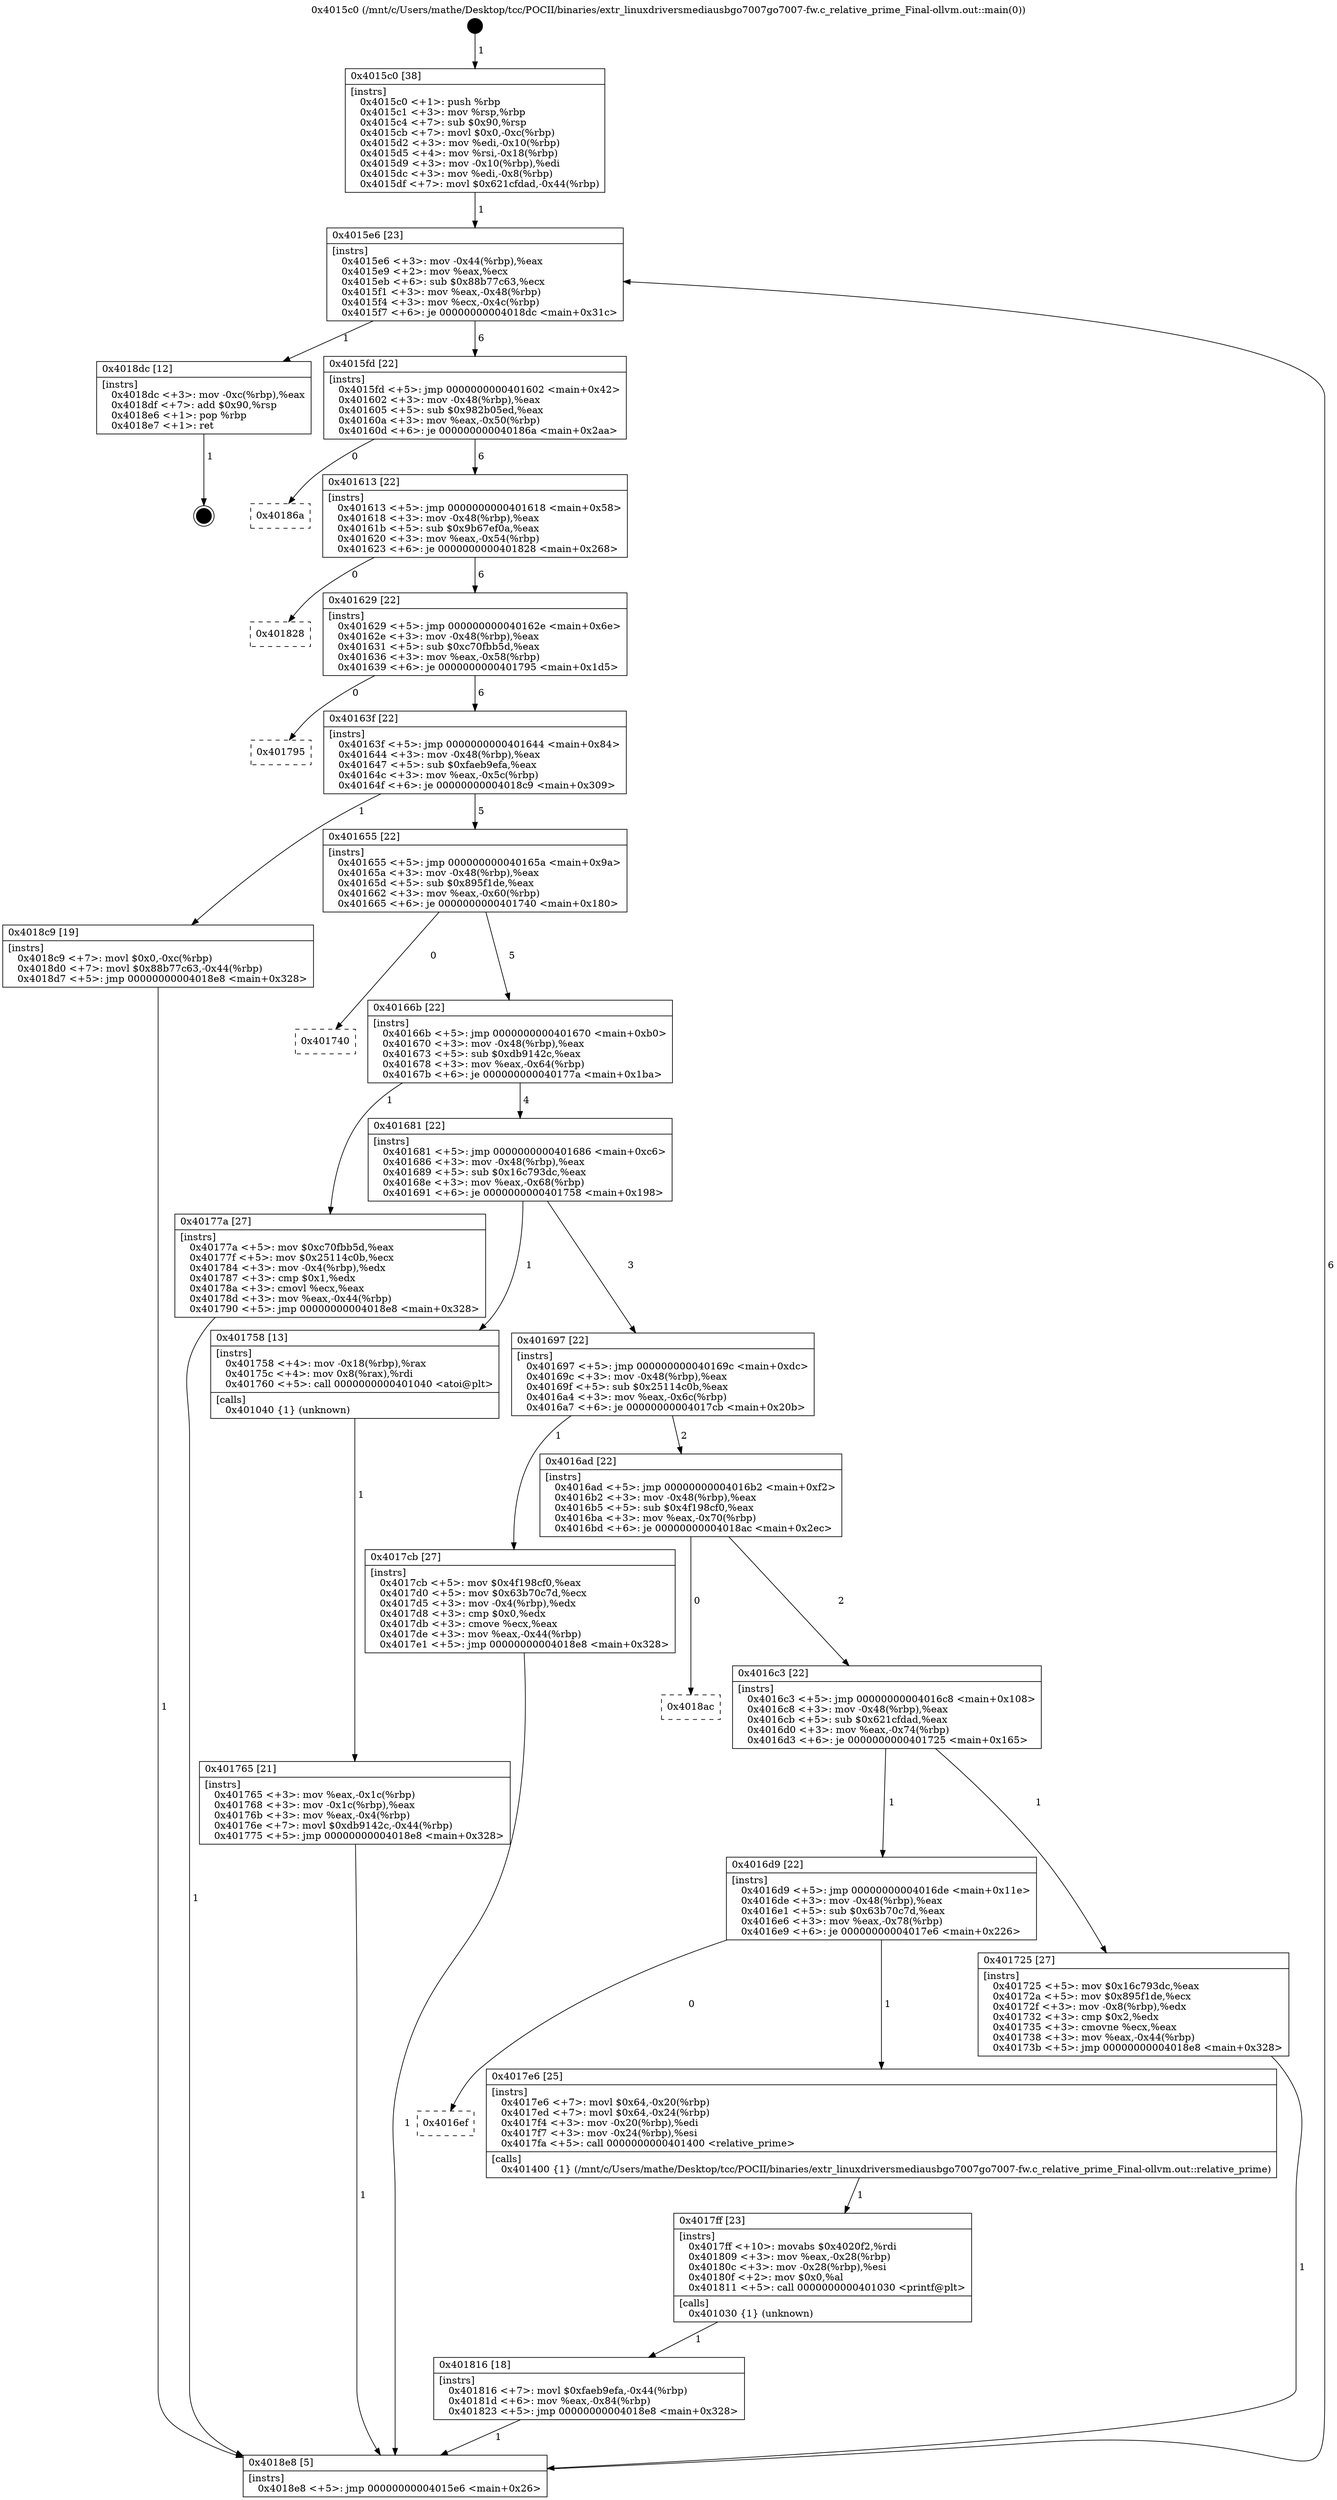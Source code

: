 digraph "0x4015c0" {
  label = "0x4015c0 (/mnt/c/Users/mathe/Desktop/tcc/POCII/binaries/extr_linuxdriversmediausbgo7007go7007-fw.c_relative_prime_Final-ollvm.out::main(0))"
  labelloc = "t"
  node[shape=record]

  Entry [label="",width=0.3,height=0.3,shape=circle,fillcolor=black,style=filled]
  "0x4015e6" [label="{
     0x4015e6 [23]\l
     | [instrs]\l
     &nbsp;&nbsp;0x4015e6 \<+3\>: mov -0x44(%rbp),%eax\l
     &nbsp;&nbsp;0x4015e9 \<+2\>: mov %eax,%ecx\l
     &nbsp;&nbsp;0x4015eb \<+6\>: sub $0x88b77c63,%ecx\l
     &nbsp;&nbsp;0x4015f1 \<+3\>: mov %eax,-0x48(%rbp)\l
     &nbsp;&nbsp;0x4015f4 \<+3\>: mov %ecx,-0x4c(%rbp)\l
     &nbsp;&nbsp;0x4015f7 \<+6\>: je 00000000004018dc \<main+0x31c\>\l
  }"]
  "0x4018dc" [label="{
     0x4018dc [12]\l
     | [instrs]\l
     &nbsp;&nbsp;0x4018dc \<+3\>: mov -0xc(%rbp),%eax\l
     &nbsp;&nbsp;0x4018df \<+7\>: add $0x90,%rsp\l
     &nbsp;&nbsp;0x4018e6 \<+1\>: pop %rbp\l
     &nbsp;&nbsp;0x4018e7 \<+1\>: ret\l
  }"]
  "0x4015fd" [label="{
     0x4015fd [22]\l
     | [instrs]\l
     &nbsp;&nbsp;0x4015fd \<+5\>: jmp 0000000000401602 \<main+0x42\>\l
     &nbsp;&nbsp;0x401602 \<+3\>: mov -0x48(%rbp),%eax\l
     &nbsp;&nbsp;0x401605 \<+5\>: sub $0x982b05ed,%eax\l
     &nbsp;&nbsp;0x40160a \<+3\>: mov %eax,-0x50(%rbp)\l
     &nbsp;&nbsp;0x40160d \<+6\>: je 000000000040186a \<main+0x2aa\>\l
  }"]
  Exit [label="",width=0.3,height=0.3,shape=circle,fillcolor=black,style=filled,peripheries=2]
  "0x40186a" [label="{
     0x40186a\l
  }", style=dashed]
  "0x401613" [label="{
     0x401613 [22]\l
     | [instrs]\l
     &nbsp;&nbsp;0x401613 \<+5\>: jmp 0000000000401618 \<main+0x58\>\l
     &nbsp;&nbsp;0x401618 \<+3\>: mov -0x48(%rbp),%eax\l
     &nbsp;&nbsp;0x40161b \<+5\>: sub $0x9b67ef0a,%eax\l
     &nbsp;&nbsp;0x401620 \<+3\>: mov %eax,-0x54(%rbp)\l
     &nbsp;&nbsp;0x401623 \<+6\>: je 0000000000401828 \<main+0x268\>\l
  }"]
  "0x401816" [label="{
     0x401816 [18]\l
     | [instrs]\l
     &nbsp;&nbsp;0x401816 \<+7\>: movl $0xfaeb9efa,-0x44(%rbp)\l
     &nbsp;&nbsp;0x40181d \<+6\>: mov %eax,-0x84(%rbp)\l
     &nbsp;&nbsp;0x401823 \<+5\>: jmp 00000000004018e8 \<main+0x328\>\l
  }"]
  "0x401828" [label="{
     0x401828\l
  }", style=dashed]
  "0x401629" [label="{
     0x401629 [22]\l
     | [instrs]\l
     &nbsp;&nbsp;0x401629 \<+5\>: jmp 000000000040162e \<main+0x6e\>\l
     &nbsp;&nbsp;0x40162e \<+3\>: mov -0x48(%rbp),%eax\l
     &nbsp;&nbsp;0x401631 \<+5\>: sub $0xc70fbb5d,%eax\l
     &nbsp;&nbsp;0x401636 \<+3\>: mov %eax,-0x58(%rbp)\l
     &nbsp;&nbsp;0x401639 \<+6\>: je 0000000000401795 \<main+0x1d5\>\l
  }"]
  "0x4017ff" [label="{
     0x4017ff [23]\l
     | [instrs]\l
     &nbsp;&nbsp;0x4017ff \<+10\>: movabs $0x4020f2,%rdi\l
     &nbsp;&nbsp;0x401809 \<+3\>: mov %eax,-0x28(%rbp)\l
     &nbsp;&nbsp;0x40180c \<+3\>: mov -0x28(%rbp),%esi\l
     &nbsp;&nbsp;0x40180f \<+2\>: mov $0x0,%al\l
     &nbsp;&nbsp;0x401811 \<+5\>: call 0000000000401030 \<printf@plt\>\l
     | [calls]\l
     &nbsp;&nbsp;0x401030 \{1\} (unknown)\l
  }"]
  "0x401795" [label="{
     0x401795\l
  }", style=dashed]
  "0x40163f" [label="{
     0x40163f [22]\l
     | [instrs]\l
     &nbsp;&nbsp;0x40163f \<+5\>: jmp 0000000000401644 \<main+0x84\>\l
     &nbsp;&nbsp;0x401644 \<+3\>: mov -0x48(%rbp),%eax\l
     &nbsp;&nbsp;0x401647 \<+5\>: sub $0xfaeb9efa,%eax\l
     &nbsp;&nbsp;0x40164c \<+3\>: mov %eax,-0x5c(%rbp)\l
     &nbsp;&nbsp;0x40164f \<+6\>: je 00000000004018c9 \<main+0x309\>\l
  }"]
  "0x4016ef" [label="{
     0x4016ef\l
  }", style=dashed]
  "0x4018c9" [label="{
     0x4018c9 [19]\l
     | [instrs]\l
     &nbsp;&nbsp;0x4018c9 \<+7\>: movl $0x0,-0xc(%rbp)\l
     &nbsp;&nbsp;0x4018d0 \<+7\>: movl $0x88b77c63,-0x44(%rbp)\l
     &nbsp;&nbsp;0x4018d7 \<+5\>: jmp 00000000004018e8 \<main+0x328\>\l
  }"]
  "0x401655" [label="{
     0x401655 [22]\l
     | [instrs]\l
     &nbsp;&nbsp;0x401655 \<+5\>: jmp 000000000040165a \<main+0x9a\>\l
     &nbsp;&nbsp;0x40165a \<+3\>: mov -0x48(%rbp),%eax\l
     &nbsp;&nbsp;0x40165d \<+5\>: sub $0x895f1de,%eax\l
     &nbsp;&nbsp;0x401662 \<+3\>: mov %eax,-0x60(%rbp)\l
     &nbsp;&nbsp;0x401665 \<+6\>: je 0000000000401740 \<main+0x180\>\l
  }"]
  "0x4017e6" [label="{
     0x4017e6 [25]\l
     | [instrs]\l
     &nbsp;&nbsp;0x4017e6 \<+7\>: movl $0x64,-0x20(%rbp)\l
     &nbsp;&nbsp;0x4017ed \<+7\>: movl $0x64,-0x24(%rbp)\l
     &nbsp;&nbsp;0x4017f4 \<+3\>: mov -0x20(%rbp),%edi\l
     &nbsp;&nbsp;0x4017f7 \<+3\>: mov -0x24(%rbp),%esi\l
     &nbsp;&nbsp;0x4017fa \<+5\>: call 0000000000401400 \<relative_prime\>\l
     | [calls]\l
     &nbsp;&nbsp;0x401400 \{1\} (/mnt/c/Users/mathe/Desktop/tcc/POCII/binaries/extr_linuxdriversmediausbgo7007go7007-fw.c_relative_prime_Final-ollvm.out::relative_prime)\l
  }"]
  "0x401740" [label="{
     0x401740\l
  }", style=dashed]
  "0x40166b" [label="{
     0x40166b [22]\l
     | [instrs]\l
     &nbsp;&nbsp;0x40166b \<+5\>: jmp 0000000000401670 \<main+0xb0\>\l
     &nbsp;&nbsp;0x401670 \<+3\>: mov -0x48(%rbp),%eax\l
     &nbsp;&nbsp;0x401673 \<+5\>: sub $0xdb9142c,%eax\l
     &nbsp;&nbsp;0x401678 \<+3\>: mov %eax,-0x64(%rbp)\l
     &nbsp;&nbsp;0x40167b \<+6\>: je 000000000040177a \<main+0x1ba\>\l
  }"]
  "0x401765" [label="{
     0x401765 [21]\l
     | [instrs]\l
     &nbsp;&nbsp;0x401765 \<+3\>: mov %eax,-0x1c(%rbp)\l
     &nbsp;&nbsp;0x401768 \<+3\>: mov -0x1c(%rbp),%eax\l
     &nbsp;&nbsp;0x40176b \<+3\>: mov %eax,-0x4(%rbp)\l
     &nbsp;&nbsp;0x40176e \<+7\>: movl $0xdb9142c,-0x44(%rbp)\l
     &nbsp;&nbsp;0x401775 \<+5\>: jmp 00000000004018e8 \<main+0x328\>\l
  }"]
  "0x40177a" [label="{
     0x40177a [27]\l
     | [instrs]\l
     &nbsp;&nbsp;0x40177a \<+5\>: mov $0xc70fbb5d,%eax\l
     &nbsp;&nbsp;0x40177f \<+5\>: mov $0x25114c0b,%ecx\l
     &nbsp;&nbsp;0x401784 \<+3\>: mov -0x4(%rbp),%edx\l
     &nbsp;&nbsp;0x401787 \<+3\>: cmp $0x1,%edx\l
     &nbsp;&nbsp;0x40178a \<+3\>: cmovl %ecx,%eax\l
     &nbsp;&nbsp;0x40178d \<+3\>: mov %eax,-0x44(%rbp)\l
     &nbsp;&nbsp;0x401790 \<+5\>: jmp 00000000004018e8 \<main+0x328\>\l
  }"]
  "0x401681" [label="{
     0x401681 [22]\l
     | [instrs]\l
     &nbsp;&nbsp;0x401681 \<+5\>: jmp 0000000000401686 \<main+0xc6\>\l
     &nbsp;&nbsp;0x401686 \<+3\>: mov -0x48(%rbp),%eax\l
     &nbsp;&nbsp;0x401689 \<+5\>: sub $0x16c793dc,%eax\l
     &nbsp;&nbsp;0x40168e \<+3\>: mov %eax,-0x68(%rbp)\l
     &nbsp;&nbsp;0x401691 \<+6\>: je 0000000000401758 \<main+0x198\>\l
  }"]
  "0x4015c0" [label="{
     0x4015c0 [38]\l
     | [instrs]\l
     &nbsp;&nbsp;0x4015c0 \<+1\>: push %rbp\l
     &nbsp;&nbsp;0x4015c1 \<+3\>: mov %rsp,%rbp\l
     &nbsp;&nbsp;0x4015c4 \<+7\>: sub $0x90,%rsp\l
     &nbsp;&nbsp;0x4015cb \<+7\>: movl $0x0,-0xc(%rbp)\l
     &nbsp;&nbsp;0x4015d2 \<+3\>: mov %edi,-0x10(%rbp)\l
     &nbsp;&nbsp;0x4015d5 \<+4\>: mov %rsi,-0x18(%rbp)\l
     &nbsp;&nbsp;0x4015d9 \<+3\>: mov -0x10(%rbp),%edi\l
     &nbsp;&nbsp;0x4015dc \<+3\>: mov %edi,-0x8(%rbp)\l
     &nbsp;&nbsp;0x4015df \<+7\>: movl $0x621cfdad,-0x44(%rbp)\l
  }"]
  "0x401758" [label="{
     0x401758 [13]\l
     | [instrs]\l
     &nbsp;&nbsp;0x401758 \<+4\>: mov -0x18(%rbp),%rax\l
     &nbsp;&nbsp;0x40175c \<+4\>: mov 0x8(%rax),%rdi\l
     &nbsp;&nbsp;0x401760 \<+5\>: call 0000000000401040 \<atoi@plt\>\l
     | [calls]\l
     &nbsp;&nbsp;0x401040 \{1\} (unknown)\l
  }"]
  "0x401697" [label="{
     0x401697 [22]\l
     | [instrs]\l
     &nbsp;&nbsp;0x401697 \<+5\>: jmp 000000000040169c \<main+0xdc\>\l
     &nbsp;&nbsp;0x40169c \<+3\>: mov -0x48(%rbp),%eax\l
     &nbsp;&nbsp;0x40169f \<+5\>: sub $0x25114c0b,%eax\l
     &nbsp;&nbsp;0x4016a4 \<+3\>: mov %eax,-0x6c(%rbp)\l
     &nbsp;&nbsp;0x4016a7 \<+6\>: je 00000000004017cb \<main+0x20b\>\l
  }"]
  "0x4018e8" [label="{
     0x4018e8 [5]\l
     | [instrs]\l
     &nbsp;&nbsp;0x4018e8 \<+5\>: jmp 00000000004015e6 \<main+0x26\>\l
  }"]
  "0x4017cb" [label="{
     0x4017cb [27]\l
     | [instrs]\l
     &nbsp;&nbsp;0x4017cb \<+5\>: mov $0x4f198cf0,%eax\l
     &nbsp;&nbsp;0x4017d0 \<+5\>: mov $0x63b70c7d,%ecx\l
     &nbsp;&nbsp;0x4017d5 \<+3\>: mov -0x4(%rbp),%edx\l
     &nbsp;&nbsp;0x4017d8 \<+3\>: cmp $0x0,%edx\l
     &nbsp;&nbsp;0x4017db \<+3\>: cmove %ecx,%eax\l
     &nbsp;&nbsp;0x4017de \<+3\>: mov %eax,-0x44(%rbp)\l
     &nbsp;&nbsp;0x4017e1 \<+5\>: jmp 00000000004018e8 \<main+0x328\>\l
  }"]
  "0x4016ad" [label="{
     0x4016ad [22]\l
     | [instrs]\l
     &nbsp;&nbsp;0x4016ad \<+5\>: jmp 00000000004016b2 \<main+0xf2\>\l
     &nbsp;&nbsp;0x4016b2 \<+3\>: mov -0x48(%rbp),%eax\l
     &nbsp;&nbsp;0x4016b5 \<+5\>: sub $0x4f198cf0,%eax\l
     &nbsp;&nbsp;0x4016ba \<+3\>: mov %eax,-0x70(%rbp)\l
     &nbsp;&nbsp;0x4016bd \<+6\>: je 00000000004018ac \<main+0x2ec\>\l
  }"]
  "0x4016d9" [label="{
     0x4016d9 [22]\l
     | [instrs]\l
     &nbsp;&nbsp;0x4016d9 \<+5\>: jmp 00000000004016de \<main+0x11e\>\l
     &nbsp;&nbsp;0x4016de \<+3\>: mov -0x48(%rbp),%eax\l
     &nbsp;&nbsp;0x4016e1 \<+5\>: sub $0x63b70c7d,%eax\l
     &nbsp;&nbsp;0x4016e6 \<+3\>: mov %eax,-0x78(%rbp)\l
     &nbsp;&nbsp;0x4016e9 \<+6\>: je 00000000004017e6 \<main+0x226\>\l
  }"]
  "0x4018ac" [label="{
     0x4018ac\l
  }", style=dashed]
  "0x4016c3" [label="{
     0x4016c3 [22]\l
     | [instrs]\l
     &nbsp;&nbsp;0x4016c3 \<+5\>: jmp 00000000004016c8 \<main+0x108\>\l
     &nbsp;&nbsp;0x4016c8 \<+3\>: mov -0x48(%rbp),%eax\l
     &nbsp;&nbsp;0x4016cb \<+5\>: sub $0x621cfdad,%eax\l
     &nbsp;&nbsp;0x4016d0 \<+3\>: mov %eax,-0x74(%rbp)\l
     &nbsp;&nbsp;0x4016d3 \<+6\>: je 0000000000401725 \<main+0x165\>\l
  }"]
  "0x401725" [label="{
     0x401725 [27]\l
     | [instrs]\l
     &nbsp;&nbsp;0x401725 \<+5\>: mov $0x16c793dc,%eax\l
     &nbsp;&nbsp;0x40172a \<+5\>: mov $0x895f1de,%ecx\l
     &nbsp;&nbsp;0x40172f \<+3\>: mov -0x8(%rbp),%edx\l
     &nbsp;&nbsp;0x401732 \<+3\>: cmp $0x2,%edx\l
     &nbsp;&nbsp;0x401735 \<+3\>: cmovne %ecx,%eax\l
     &nbsp;&nbsp;0x401738 \<+3\>: mov %eax,-0x44(%rbp)\l
     &nbsp;&nbsp;0x40173b \<+5\>: jmp 00000000004018e8 \<main+0x328\>\l
  }"]
  Entry -> "0x4015c0" [label=" 1"]
  "0x4015e6" -> "0x4018dc" [label=" 1"]
  "0x4015e6" -> "0x4015fd" [label=" 6"]
  "0x4018dc" -> Exit [label=" 1"]
  "0x4015fd" -> "0x40186a" [label=" 0"]
  "0x4015fd" -> "0x401613" [label=" 6"]
  "0x4018c9" -> "0x4018e8" [label=" 1"]
  "0x401613" -> "0x401828" [label=" 0"]
  "0x401613" -> "0x401629" [label=" 6"]
  "0x401816" -> "0x4018e8" [label=" 1"]
  "0x401629" -> "0x401795" [label=" 0"]
  "0x401629" -> "0x40163f" [label=" 6"]
  "0x4017ff" -> "0x401816" [label=" 1"]
  "0x40163f" -> "0x4018c9" [label=" 1"]
  "0x40163f" -> "0x401655" [label=" 5"]
  "0x4017e6" -> "0x4017ff" [label=" 1"]
  "0x401655" -> "0x401740" [label=" 0"]
  "0x401655" -> "0x40166b" [label=" 5"]
  "0x4016d9" -> "0x4016ef" [label=" 0"]
  "0x40166b" -> "0x40177a" [label=" 1"]
  "0x40166b" -> "0x401681" [label=" 4"]
  "0x4016d9" -> "0x4017e6" [label=" 1"]
  "0x401681" -> "0x401758" [label=" 1"]
  "0x401681" -> "0x401697" [label=" 3"]
  "0x4017cb" -> "0x4018e8" [label=" 1"]
  "0x401697" -> "0x4017cb" [label=" 1"]
  "0x401697" -> "0x4016ad" [label=" 2"]
  "0x40177a" -> "0x4018e8" [label=" 1"]
  "0x4016ad" -> "0x4018ac" [label=" 0"]
  "0x4016ad" -> "0x4016c3" [label=" 2"]
  "0x401765" -> "0x4018e8" [label=" 1"]
  "0x4016c3" -> "0x401725" [label=" 1"]
  "0x4016c3" -> "0x4016d9" [label=" 1"]
  "0x401725" -> "0x4018e8" [label=" 1"]
  "0x4015c0" -> "0x4015e6" [label=" 1"]
  "0x4018e8" -> "0x4015e6" [label=" 6"]
  "0x401758" -> "0x401765" [label=" 1"]
}

